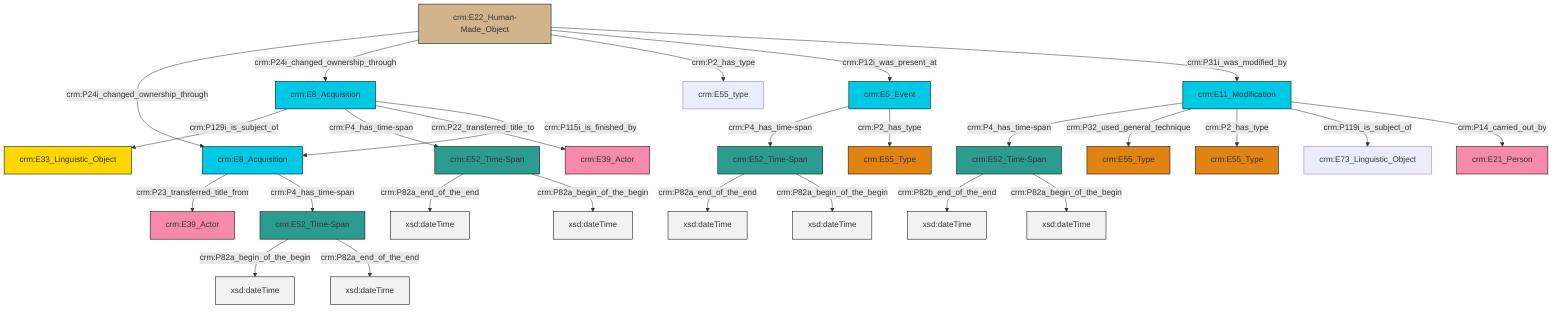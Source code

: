 graph TD
classDef Literal fill:#f2f2f2,stroke:#000000;
classDef CRM_Entity fill:#FFFFFF,stroke:#000000;
classDef Temporal_Entity fill:#00C9E6, stroke:#000000;
classDef Type fill:#E18312, stroke:#000000;
classDef Time-Span fill:#2C9C91, stroke:#000000;
classDef Appellation fill:#FFEB7F, stroke:#000000;
classDef Place fill:#008836, stroke:#000000;
classDef Persistent_Item fill:#B266B2, stroke:#000000;
classDef Conceptual_Object fill:#FFD700, stroke:#000000;
classDef Physical_Thing fill:#D2B48C, stroke:#000000;
classDef Actor fill:#f58aad, stroke:#000000;
classDef PC_Classes fill:#4ce600, stroke:#000000;
classDef Multi fill:#cccccc,stroke:#000000;

0["crm:E8_Acquisition"]:::Temporal_Entity -->|crm:P23_transferred_title_from| 1["crm:E39_Actor"]:::Actor
4["crm:E11_Modification"]:::Temporal_Entity -->|crm:P4_has_time-span| 5["crm:E52_Time-Span"]:::Time-Span
6["crm:E8_Acquisition"]:::Temporal_Entity -->|crm:P129i_is_subject_of| 7["crm:E33_Linguistic_Object"]:::Conceptual_Object
8["crm:E52_Time-Span"]:::Time-Span -->|crm:P82a_end_of_the_end| 9[xsd:dateTime]:::Literal
8["crm:E52_Time-Span"]:::Time-Span -->|crm:P82a_begin_of_the_begin| 11[xsd:dateTime]:::Literal
14["crm:E22_Human-Made_Object"]:::Physical_Thing -->|crm:P24i_changed_ownership_through| 0["crm:E8_Acquisition"]:::Temporal_Entity
14["crm:E22_Human-Made_Object"]:::Physical_Thing -->|crm:P24i_changed_ownership_through| 6["crm:E8_Acquisition"]:::Temporal_Entity
5["crm:E52_Time-Span"]:::Time-Span -->|crm:P82b_end_of_the_end| 18[xsd:dateTime]:::Literal
2["crm:E52_Time-Span"]:::Time-Span -->|crm:P82a_begin_of_the_begin| 19[xsd:dateTime]:::Literal
4["crm:E11_Modification"]:::Temporal_Entity -->|crm:P32_used_general_technique| 20["crm:E55_Type"]:::Type
24["crm:E5_Event"]:::Temporal_Entity -->|crm:P4_has_time-span| 8["crm:E52_Time-Span"]:::Time-Span
4["crm:E11_Modification"]:::Temporal_Entity -->|crm:P2_has_type| 25["crm:E55_Type"]:::Type
26["crm:E52_Time-Span"]:::Time-Span -->|crm:P82a_end_of_the_end| 27[xsd:dateTime]:::Literal
26["crm:E52_Time-Span"]:::Time-Span -->|crm:P82a_begin_of_the_begin| 29[xsd:dateTime]:::Literal
6["crm:E8_Acquisition"]:::Temporal_Entity -->|crm:P4_has_time-span| 26["crm:E52_Time-Span"]:::Time-Span
4["crm:E11_Modification"]:::Temporal_Entity -->|crm:P119i_is_subject_of| 31["crm:E73_Linguistic_Object"]:::Default
0["crm:E8_Acquisition"]:::Temporal_Entity -->|crm:P4_has_time-span| 2["crm:E52_Time-Span"]:::Time-Span
2["crm:E52_Time-Span"]:::Time-Span -->|crm:P82a_end_of_the_end| 37[xsd:dateTime]:::Literal
5["crm:E52_Time-Span"]:::Time-Span -->|crm:P82a_begin_of_the_begin| 38[xsd:dateTime]:::Literal
4["crm:E11_Modification"]:::Temporal_Entity -->|crm:P14_carried_out_by| 32["crm:E21_Person"]:::Actor
6["crm:E8_Acquisition"]:::Temporal_Entity -->|crm:P22_transferred_title_to| 16["crm:E39_Actor"]:::Actor
24["crm:E5_Event"]:::Temporal_Entity -->|crm:P2_has_type| 21["crm:E55_Type"]:::Type
14["crm:E22_Human-Made_Object"]:::Physical_Thing -->|crm:P2_has_type| 12["crm:E55_type"]:::Default
6["crm:E8_Acquisition"]:::Temporal_Entity -->|crm:P115i_is_finished_by| 0["crm:E8_Acquisition"]:::Temporal_Entity
14["crm:E22_Human-Made_Object"]:::Physical_Thing -->|crm:P12i_was_present_at| 24["crm:E5_Event"]:::Temporal_Entity
14["crm:E22_Human-Made_Object"]:::Physical_Thing -->|crm:P31i_was_modified_by| 4["crm:E11_Modification"]:::Temporal_Entity